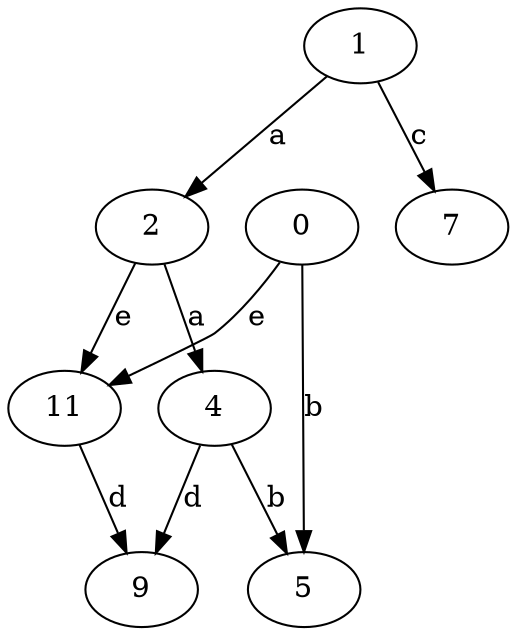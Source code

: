 strict digraph  {
2;
4;
5;
7;
0;
9;
1;
11;
2 -> 4  [label=a];
2 -> 11  [label=e];
4 -> 5  [label=b];
4 -> 9  [label=d];
0 -> 5  [label=b];
0 -> 11  [label=e];
1 -> 2  [label=a];
1 -> 7  [label=c];
11 -> 9  [label=d];
}
